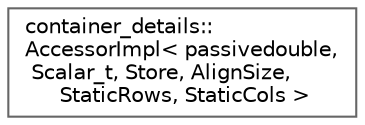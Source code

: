 digraph "Graphical Class Hierarchy"
{
 // LATEX_PDF_SIZE
  bgcolor="transparent";
  edge [fontname=Helvetica,fontsize=10,labelfontname=Helvetica,labelfontsize=10];
  node [fontname=Helvetica,fontsize=10,shape=box,height=0.2,width=0.4];
  rankdir="LR";
  Node0 [id="Node000000",label="container_details::\lAccessorImpl\< passivedouble,\l Scalar_t, Store, AlignSize,\l StaticRows, StaticCols \>",height=0.2,width=0.4,color="grey40", fillcolor="white", style="filled",URL="$classcontainer__details_1_1AccessorImpl.html",tooltip=" "];
}
